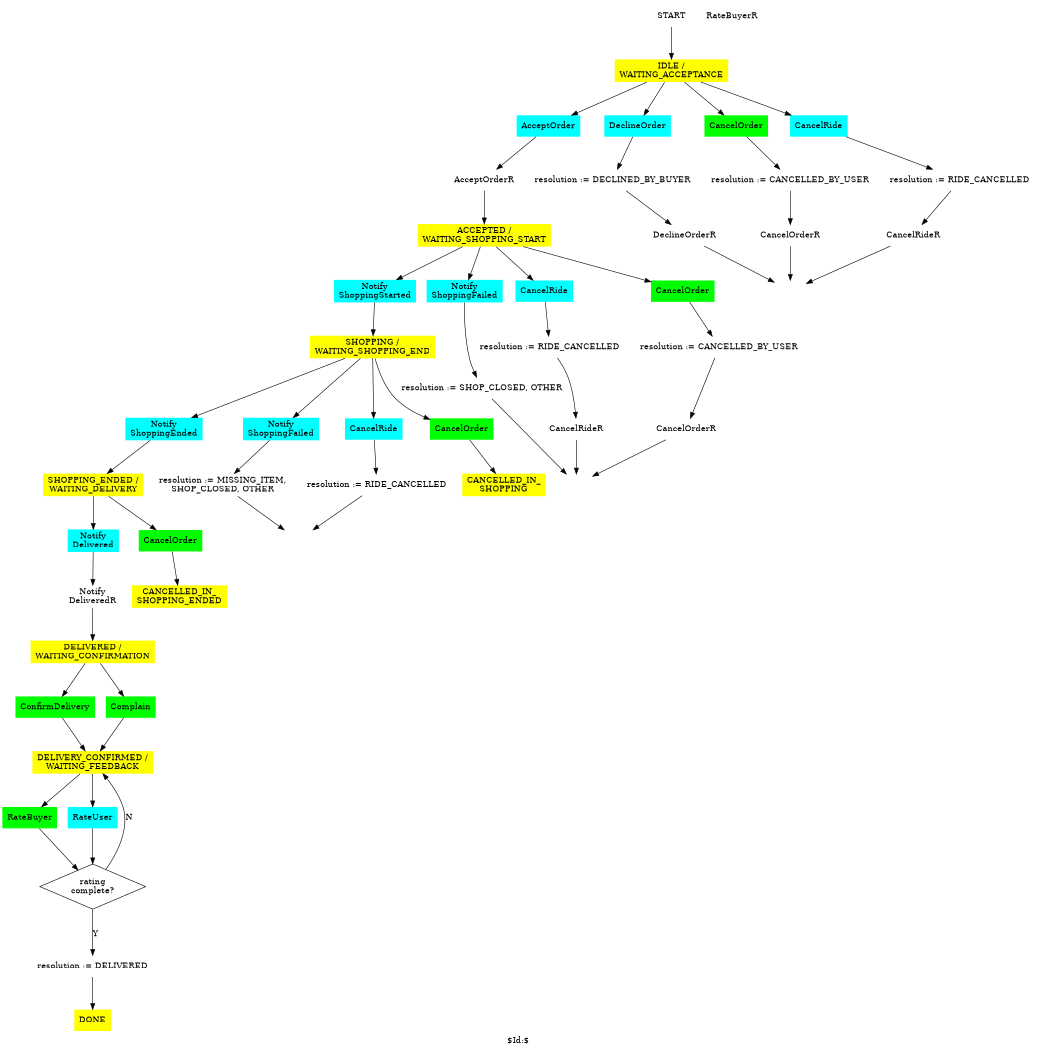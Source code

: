 # Order FSM.
#
# Copyright (C) 2019 Sergey Kolevatov
#
# This program is free software: you can redistribute it and/or modify
# it under the terms of the GNU General Public License as published by
# the Free Software Foundation, either version 3 of the License, or
# (at your option) any later version.
#
# This program is distributed in the hope that it will be useful,
# but WITHOUT ANY WARRANTY; without even the implied warranty of
# MERCHANTABILITY or FITNESS FOR A PARTICULAR PURPOSE. See the
# GNU General Public License for more details.
#
# You should have received a copy of the GNU General Public License
# along with this program. If not, see <http://www.gnu.org/licenses/>.
#
# SKV 19a31
#
# $Id:$
#
# execute: FL=Order; dot -l sdl.ps -Tps $FL.gv -o $FL.ps; ps2pdf $FL.ps $FL.pdf

digraph Order
{

label="$Id:$";

size="7,7";
ratio=fill;
splines=true;
node [peripheries=0 style=filled fillcolor=white]

######################################################
# states

START                           [ shape = sdl_start ]
WAITING_ACCEPTANCE              [ label = "IDLE /\nWAITING_ACCEPTANCE"            shape = sdl_state fillcolor=yellow ]
ACCEPTED_WAITING_SHOPPING_START [ label = "ACCEPTED /\nWAITING_SHOPPING_START"    shape = sdl_state fillcolor=yellow ]
SHOPPING_WAITING_SHOPPING_END   [ label = "SHOPPING /\nWAITING_SHOPPING_END"      shape = sdl_state fillcolor=yellow ]
CANCELLED_IN_SHOPPING           [ label = "CANCELLED_IN_\nSHOPPING"               shape = sdl_state fillcolor=yellow ]
SHOPPING_ENDED_WAITING_DELIVERY [ label = "SHOPPING_ENDED /\nWAITING_DELIVERY"    shape = sdl_state fillcolor=yellow ]
CANCELLED_IN_SHOPPING_ENDED     [ label = "CANCELLED_IN_\nSHOPPING_ENDED"         shape = sdl_state fillcolor=yellow ]
DELIVERED_WAITING_CONFIRMATION  [ label = "DELIVERED /\nWAITING_CONFIRMATION"     shape = sdl_state fillcolor=yellow ]
DELIVERY_CONFIRMED_WAITING_FEEDBACK      [ label = "DELIVERY_CONFIRMED /\nWAITING_FEEDBACK"         shape = sdl_state fillcolor=yellow ]
END                             [ label = ""                              shape = sdl_stop  style=solid ]
DONE                            [ label = "DONE"                                  shape = sdl_state fillcolor=yellow ]

######################################################
# actions

WAITING_ACCEPTANCE__ACCEPT_ORDER            [ label="AcceptOrder"                       shape = sdl_input_from_right fillcolor=cyan ]
WAITING_ACCEPTANCE__SEND_ACCEPT_ORDER       [ label="AcceptOrderR"                      shape = sdl_output_to_right ]
WAITING_ACCEPTANCE__DECLINE_ORDER           [ label="DeclineOrder"                      shape = sdl_input_from_right fillcolor=cyan ]
WAITING_ACCEPTANCE__SEND_DECLINE_ORDER      [ label="DeclineOrderR"                     shape = sdl_output_to_right ]
WAITING_ACCEPTANCE__CANCEL_ORDER            [ label="CancelOrder"                       shape = sdl_input_from_left  fillcolor=green ]
WAITING_ACCEPTANCE__SEND_CANCEL_ORDER       [ label="CancelOrderR"                      shape = sdl_output_to_left ]
WAITING_ACCEPTANCE__CANCEL_RIDE             [ label="CancelRide"                        shape = sdl_input_from_right fillcolor=cyan ]
WAITING_ACCEPTANCE__SEND_CANCEL_RIDE        [ label="CancelRideR"                       shape = sdl_output_to_right ]
WAITING_ACCEPTANCE__RESOL_1                 [ label="resolution := CANCELLED_BY_USER"   shape = sdl_task ]
WAITING_ACCEPTANCE__RESOL_2                 [ label="resolution := DECLINED_BY_BUYER" shape = sdl_task ]
WAITING_ACCEPTANCE__RESOL_3                 [ label="resolution := RIDE_CANCELLED"      shape = sdl_task ]

ACCEPTED_WAITING_SHOPPING_START__SHOPPING_STARTED [ label="Notify\nShoppingStarted"           shape = sdl_input_from_right fillcolor=cyan ]
ACCEPTED_WAITING_SHOPPING_START__SHOPPING_FAILED  [ label="Notify\nShoppingFailed"            shape = sdl_input_from_right fillcolor=cyan ]
ACCEPTED_WAITING_SHOPPING_START__CANCEL_RIDE      [ label="CancelRide"                        shape = sdl_input_from_right fillcolor=cyan ]
ACCEPTED_WAITING_SHOPPING_START__SEND_CANCEL_RIDE [ label="CancelRideR"                       shape = sdl_output_to_right ]
ACCEPTED_WAITING_SHOPPING_START__CANCEL_ORDER     [ label="CancelOrder"                       shape = sdl_input_from_left  fillcolor=green ]
ACCEPTED_WAITING_SHOPPING_START__SEND_CANCEL_ORDER    [ label="CancelOrderR"                  shape = sdl_output_to_left ]
#ACCEPTED_WAITING_SHOPPING_START__CANCEL_ORDER_2   [ label="CancelOrder"                       shape = sdl_input_from_right fillcolor=cyan ]
#ACCEPTED_WAITING_SHOPPING_START__SEND_CANCEL_ORDER_2  [ label="CancelOrderR"                  shape = sdl_output_to_right ]
ACCEPTED_WAITING_SHOPPING_START__RESOL_1          [ label="resolution := RIDE_CANCELLED"      shape = sdl_task ]
ACCEPTED_WAITING_SHOPPING_START__RESOL_2          [ label="resolution := CANCELLED_BY_USER"   shape = sdl_task ]
ACCEPTED_WAITING_SHOPPING_START__RESOL_3          [ label="resolution := SHOP_CLOSED, OTHER"     shape = sdl_task ]
ACCEPTED_WAITING_SHOPPING_START__END              [ label = ""                                shape = sdl_stop  style=solid ]


SHOPPING_WAITING_SHOPPING_END__SHOPPING_ENDED     [ label="Notify\nShoppingEnded"             shape = sdl_input_from_right fillcolor=cyan ]
SHOPPING_WAITING_SHOPPING_END__SHOPPING_FAILED    [ label="Notify\nShoppingFailed"            shape = sdl_input_from_right fillcolor=cyan ]
SHOPPING_WAITING_SHOPPING_END__CANCEL_RIDE        [ label="CancelRide"                        shape = sdl_input_from_right fillcolor=cyan ]
SHOPPING_WAITING_SHOPPING_END__CANCEL_ORDER       [ label="CancelOrder"                       shape = sdl_input_from_left  fillcolor=green ]
SHOPPING_WAITING_SHOPPING_END__RESOL_1            [ label="resolution := RIDE_CANCELLED"      shape = sdl_task ]
SHOPPING_WAITING_SHOPPING_END__RESOL_3            [ label="resolution := MISSING_ITEM,\nSHOP_CLOSED, OTHER"     shape = sdl_task ]
SHOPPING_WAITING_SHOPPING_END__END                [ label = ""                                shape = sdl_stop  style=solid ]

SHOPPING_ENDED_WAITING_DELIVERY__DELIVERED        [ label="Notify\nDelivered"                 shape = sdl_input_from_right fillcolor=cyan ]
SHOPPING_ENDED_WAITING_DELIVERY__CANCEL_ORDER     [ label="CancelOrder"                       shape = sdl_input_from_left  fillcolor=green ]
SHOPPING_ENDED_WAITING_DELIVERY__SEND_DELIVERED   [ label="Notify\nDeliveredR"                shape = sdl_output_to_right ]

DELIVERED_WAITING_CONFIRMATION__CONFIRM           [ label="ConfirmDelivery"                   shape = sdl_input_from_left  fillcolor=green ]
DELIVERED_WAITING_CONFIRMATION__COMPLAIN          [ label="Complain"                          shape = sdl_input_from_left  fillcolor=green ]

DELIVERY_CONFIRMED_WAITING_FEEDBACK__RATE_BUYER    [ label="RateBuyer"                        shape = sdl_input_from_left  fillcolor=green ]
DELIVERY_CONFIRMED_WAITING_FEEDBACK__SEND_RATE_BUYER    [ label="RateBuyerR"                  shape = sdl_output_to_left ]
DELIVERY_CONFIRMED_WAITING_FEEDBACK__RATE_USER     [ label="RateUser"                         shape = sdl_input_from_right fillcolor=cyan ]
DELIVERY_CONFIRMED_WAITING_FEEDBACK__RATING_COMPLETE [ label="rating\ncomplete?"              shape = diamond peripheries=1]
DELIVERY_CONFIRMED_WAITING_FEEDBACK__RESOL_1         [ label="resolution := DELIVERED"        shape = sdl_task ]

######################################################
# transitions

START -> WAITING_ACCEPTANCE

WAITING_ACCEPTANCE -> WAITING_ACCEPTANCE__ACCEPT_ORDER   -> WAITING_ACCEPTANCE__SEND_ACCEPT_ORDER -> ACCEPTED_WAITING_SHOPPING_START
WAITING_ACCEPTANCE -> WAITING_ACCEPTANCE__CANCEL_ORDER   -> WAITING_ACCEPTANCE__RESOL_1 -> WAITING_ACCEPTANCE__SEND_CANCEL_ORDER  -> END
WAITING_ACCEPTANCE -> WAITING_ACCEPTANCE__DECLINE_ORDER  -> WAITING_ACCEPTANCE__RESOL_2 -> WAITING_ACCEPTANCE__SEND_DECLINE_ORDER -> END
WAITING_ACCEPTANCE -> WAITING_ACCEPTANCE__CANCEL_RIDE    -> WAITING_ACCEPTANCE__RESOL_3 -> WAITING_ACCEPTANCE__SEND_CANCEL_RIDE   -> END

ACCEPTED_WAITING_SHOPPING_START -> ACCEPTED_WAITING_SHOPPING_START__CANCEL_RIDE    -> ACCEPTED_WAITING_SHOPPING_START__RESOL_1 -> ACCEPTED_WAITING_SHOPPING_START__SEND_CANCEL_RIDE    -> ACCEPTED_WAITING_SHOPPING_START__END
ACCEPTED_WAITING_SHOPPING_START -> ACCEPTED_WAITING_SHOPPING_START__CANCEL_ORDER   -> ACCEPTED_WAITING_SHOPPING_START__RESOL_2 -> ACCEPTED_WAITING_SHOPPING_START__SEND_CANCEL_ORDER   -> ACCEPTED_WAITING_SHOPPING_START__END

ACCEPTED_WAITING_SHOPPING_START -> ACCEPTED_WAITING_SHOPPING_START__SHOPPING_STARTED -> SHOPPING_WAITING_SHOPPING_END
ACCEPTED_WAITING_SHOPPING_START -> ACCEPTED_WAITING_SHOPPING_START__SHOPPING_FAILED  -> ACCEPTED_WAITING_SHOPPING_START__RESOL_3 -> ACCEPTED_WAITING_SHOPPING_START__END

SHOPPING_WAITING_SHOPPING_END -> SHOPPING_WAITING_SHOPPING_END__SHOPPING_ENDED  -> SHOPPING_ENDED_WAITING_DELIVERY
SHOPPING_WAITING_SHOPPING_END -> SHOPPING_WAITING_SHOPPING_END__CANCEL_RIDE     -> SHOPPING_WAITING_SHOPPING_END__RESOL_1 -> SHOPPING_WAITING_SHOPPING_END__END
SHOPPING_WAITING_SHOPPING_END -> SHOPPING_WAITING_SHOPPING_END__SHOPPING_FAILED -> SHOPPING_WAITING_SHOPPING_END__RESOL_3 -> SHOPPING_WAITING_SHOPPING_END__END
SHOPPING_WAITING_SHOPPING_END -> SHOPPING_WAITING_SHOPPING_END__CANCEL_ORDER    -> CANCELLED_IN_SHOPPING

SHOPPING_ENDED_WAITING_DELIVERY -> SHOPPING_ENDED_WAITING_DELIVERY__DELIVERED      -> SHOPPING_ENDED_WAITING_DELIVERY__SEND_DELIVERED -> DELIVERED_WAITING_CONFIRMATION
SHOPPING_ENDED_WAITING_DELIVERY -> SHOPPING_ENDED_WAITING_DELIVERY__CANCEL_ORDER   -> CANCELLED_IN_SHOPPING_ENDED

DELIVERED_WAITING_CONFIRMATION -> DELIVERED_WAITING_CONFIRMATION__CONFIRM  -> DELIVERY_CONFIRMED_WAITING_FEEDBACK
DELIVERED_WAITING_CONFIRMATION -> DELIVERED_WAITING_CONFIRMATION__COMPLAIN -> DELIVERY_CONFIRMED_WAITING_FEEDBACK

DELIVERY_CONFIRMED_WAITING_FEEDBACK -> DELIVERY_CONFIRMED_WAITING_FEEDBACK__RATE_BUYER -> DELIVERY_CONFIRMED_WAITING_FEEDBACK__RATING_COMPLETE
DELIVERY_CONFIRMED_WAITING_FEEDBACK -> DELIVERY_CONFIRMED_WAITING_FEEDBACK__RATE_USER  -> DELIVERY_CONFIRMED_WAITING_FEEDBACK__RATING_COMPLETE
                                                                                          DELIVERY_CONFIRMED_WAITING_FEEDBACK__RATING_COMPLETE -> DELIVERY_CONFIRMED_WAITING_FEEDBACK__RESOL_1 [ label="Y" ]
                                                                                                                                                  DELIVERY_CONFIRMED_WAITING_FEEDBACK__RESOL_1 -> DONE
                                                                                          DELIVERY_CONFIRMED_WAITING_FEEDBACK__RATING_COMPLETE -> DELIVERY_CONFIRMED_WAITING_FEEDBACK          [ label="N" ]

}

